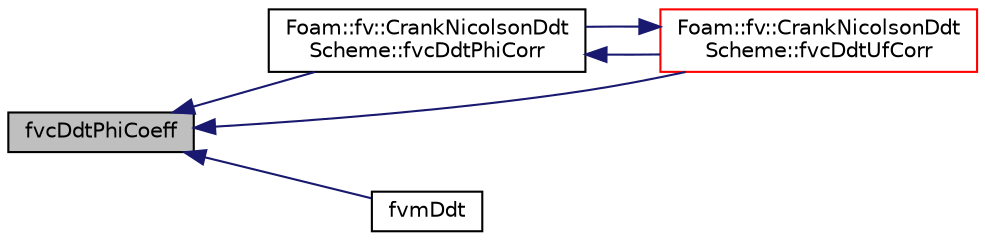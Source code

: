 digraph "fvcDdtPhiCoeff"
{
  bgcolor="transparent";
  edge [fontname="Helvetica",fontsize="10",labelfontname="Helvetica",labelfontsize="10"];
  node [fontname="Helvetica",fontsize="10",shape=record];
  rankdir="LR";
  Node2177 [label="fvcDdtPhiCoeff",height=0.2,width=0.4,color="black", fillcolor="grey75", style="filled", fontcolor="black"];
  Node2177 -> Node2178 [dir="back",color="midnightblue",fontsize="10",style="solid",fontname="Helvetica"];
  Node2178 [label="Foam::fv::CrankNicolsonDdt\lScheme::fvcDdtPhiCorr",height=0.2,width=0.4,color="black",URL="$a23293.html#a97d8b415a9dfae12e1a430b08297c478"];
  Node2178 -> Node2179 [dir="back",color="midnightblue",fontsize="10",style="solid",fontname="Helvetica"];
  Node2179 [label="Foam::fv::CrankNicolsonDdt\lScheme::fvcDdtUfCorr",height=0.2,width=0.4,color="red",URL="$a23293.html#a6552d37151b37eae5f82370b5ddbac91"];
  Node2179 -> Node2178 [dir="back",color="midnightblue",fontsize="10",style="solid",fontname="Helvetica"];
  Node2177 -> Node2179 [dir="back",color="midnightblue",fontsize="10",style="solid",fontname="Helvetica"];
  Node2177 -> Node2181 [dir="back",color="midnightblue",fontsize="10",style="solid",fontname="Helvetica"];
  Node2181 [label="fvmDdt",height=0.2,width=0.4,color="black",URL="$a23301.html#abcdf29adb0fae2b71a933fe4e7b7146d"];
}
